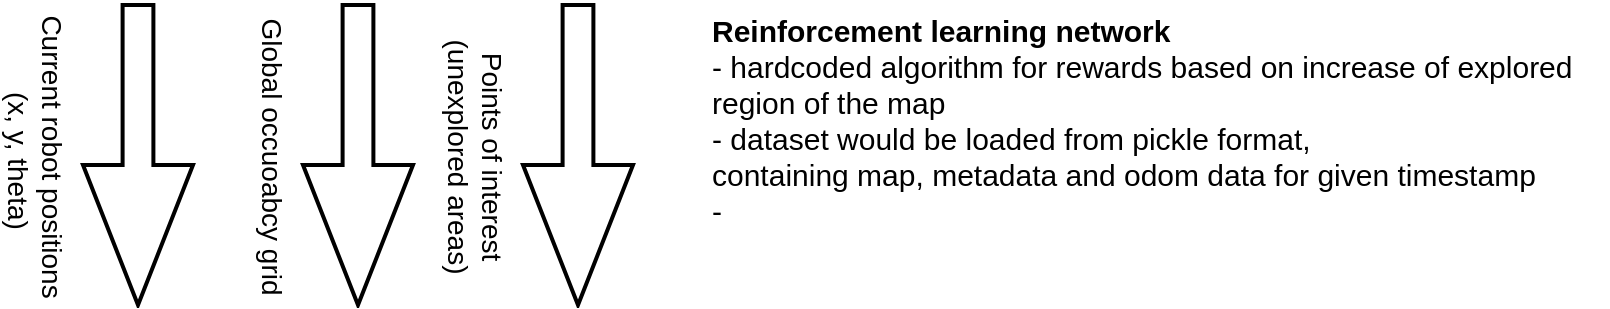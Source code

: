 <mxfile version="28.1.2">
  <diagram name="Page-1" id="vNz4AdegE8J5pTQr-Vt8">
    <mxGraphModel dx="1426" dy="875" grid="1" gridSize="10" guides="1" tooltips="1" connect="1" arrows="1" fold="1" page="1" pageScale="1" pageWidth="827" pageHeight="1169" math="0" shadow="0">
      <root>
        <mxCell id="0" />
        <mxCell id="1" parent="0" />
        <mxCell id="kou2hlCwhqq52EsNGbb5-1" value="&lt;font style=&quot;font-size: 14px;&quot;&gt;Current robot positions&lt;/font&gt;&lt;div&gt;&lt;font style=&quot;font-size: 14px;&quot;&gt;&amp;nbsp;(x, y, theta)&lt;/font&gt;&lt;/div&gt;" style="verticalLabelPosition=bottom;verticalAlign=top;html=1;strokeWidth=2;shape=mxgraph.arrows2.arrow;dy=0.72;dx=70;notch=0;rotation=90;" vertex="1" parent="1">
          <mxGeometry x="10" y="60" width="150" height="55" as="geometry" />
        </mxCell>
        <mxCell id="kou2hlCwhqq52EsNGbb5-2" value="&lt;font style=&quot;font-size: 14px;&quot;&gt;Global occuoabcy grid&lt;/font&gt;" style="verticalLabelPosition=bottom;verticalAlign=top;html=1;strokeWidth=2;shape=mxgraph.arrows2.arrow;dy=0.72;dx=70;notch=0;rotation=90;" vertex="1" parent="1">
          <mxGeometry x="120" y="60" width="150" height="55" as="geometry" />
        </mxCell>
        <mxCell id="kou2hlCwhqq52EsNGbb5-3" value="&lt;font style=&quot;font-size: 14px;&quot;&gt;Points of interest&lt;/font&gt;&lt;div&gt;&lt;font style=&quot;font-size: 14px;&quot;&gt;(unexplored areas)&lt;/font&gt;&lt;/div&gt;" style="verticalLabelPosition=bottom;verticalAlign=top;html=1;strokeWidth=2;shape=mxgraph.arrows2.arrow;dy=0.72;dx=70;notch=0;rotation=90;" vertex="1" parent="1">
          <mxGeometry x="230" y="60" width="150" height="55" as="geometry" />
        </mxCell>
        <mxCell id="kou2hlCwhqq52EsNGbb5-6" value="&lt;font style=&quot;font-size: 15px;&quot;&gt;&lt;b style=&quot;&quot;&gt;Reinforcement learning network&lt;/b&gt;&lt;/font&gt;&lt;div&gt;&lt;font style=&quot;font-size: 15px;&quot;&gt;- hardcoded algorithm for rewards based&amp;nbsp;&lt;/font&gt;&lt;span style=&quot;font-size: 15px; background-color: transparent; color: light-dark(rgb(0, 0, 0), rgb(255, 255, 255));&quot;&gt;on increase of explored&lt;/span&gt;&lt;/div&gt;&lt;div&gt;&lt;span style=&quot;font-size: 15px; background-color: transparent; color: light-dark(rgb(0, 0, 0), rgb(255, 255, 255));&quot;&gt;region of the map&lt;/span&gt;&lt;/div&gt;&lt;div style=&quot;&quot;&gt;&lt;font style=&quot;font-size: 15px;&quot;&gt;- dataset would be loaded from pickle format,&amp;nbsp;&lt;/font&gt;&lt;/div&gt;&lt;div style=&quot;&quot;&gt;&lt;font style=&quot;font-size: 15px;&quot;&gt;containing map, metadata and odom data for given timestamp&lt;/font&gt;&lt;/div&gt;&lt;div style=&quot;&quot;&gt;&lt;font style=&quot;font-size: 15px;&quot;&gt;-&amp;nbsp;&lt;/font&gt;&lt;/div&gt;" style="text;html=1;align=left;verticalAlign=middle;resizable=0;points=[];autosize=1;strokeColor=none;fillColor=none;" vertex="1" parent="1">
          <mxGeometry x="370" y="10" width="450" height="120" as="geometry" />
        </mxCell>
      </root>
    </mxGraphModel>
  </diagram>
</mxfile>
